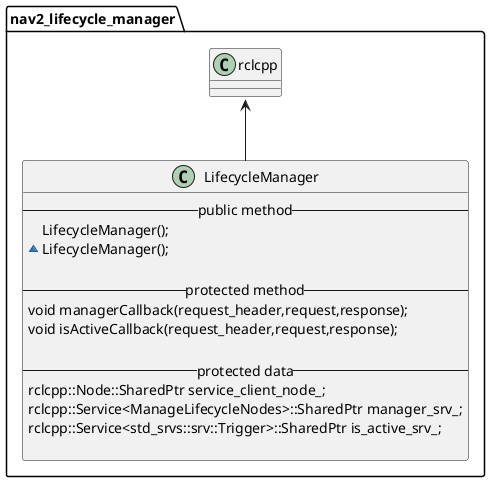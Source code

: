 @startuml
'https://plantuml.com/class-diagram
namespace nav2_lifecycle_manager{
class LifecycleManager{
-- public method --
LifecycleManager();
~LifecycleManager();

-- protected method --
void managerCallback(request_header,request,response);
void isActiveCallback(request_header,request,response);

-- protected data --
rclcpp::Node::SharedPtr service_client_node_;
rclcpp::Service<ManageLifecycleNodes>::SharedPtr manager_srv_;
rclcpp::Service<std_srvs::srv::Trigger>::SharedPtr is_active_srv_;

}

















rclcpp::Node <-- LifecycleManager

}

@enduml